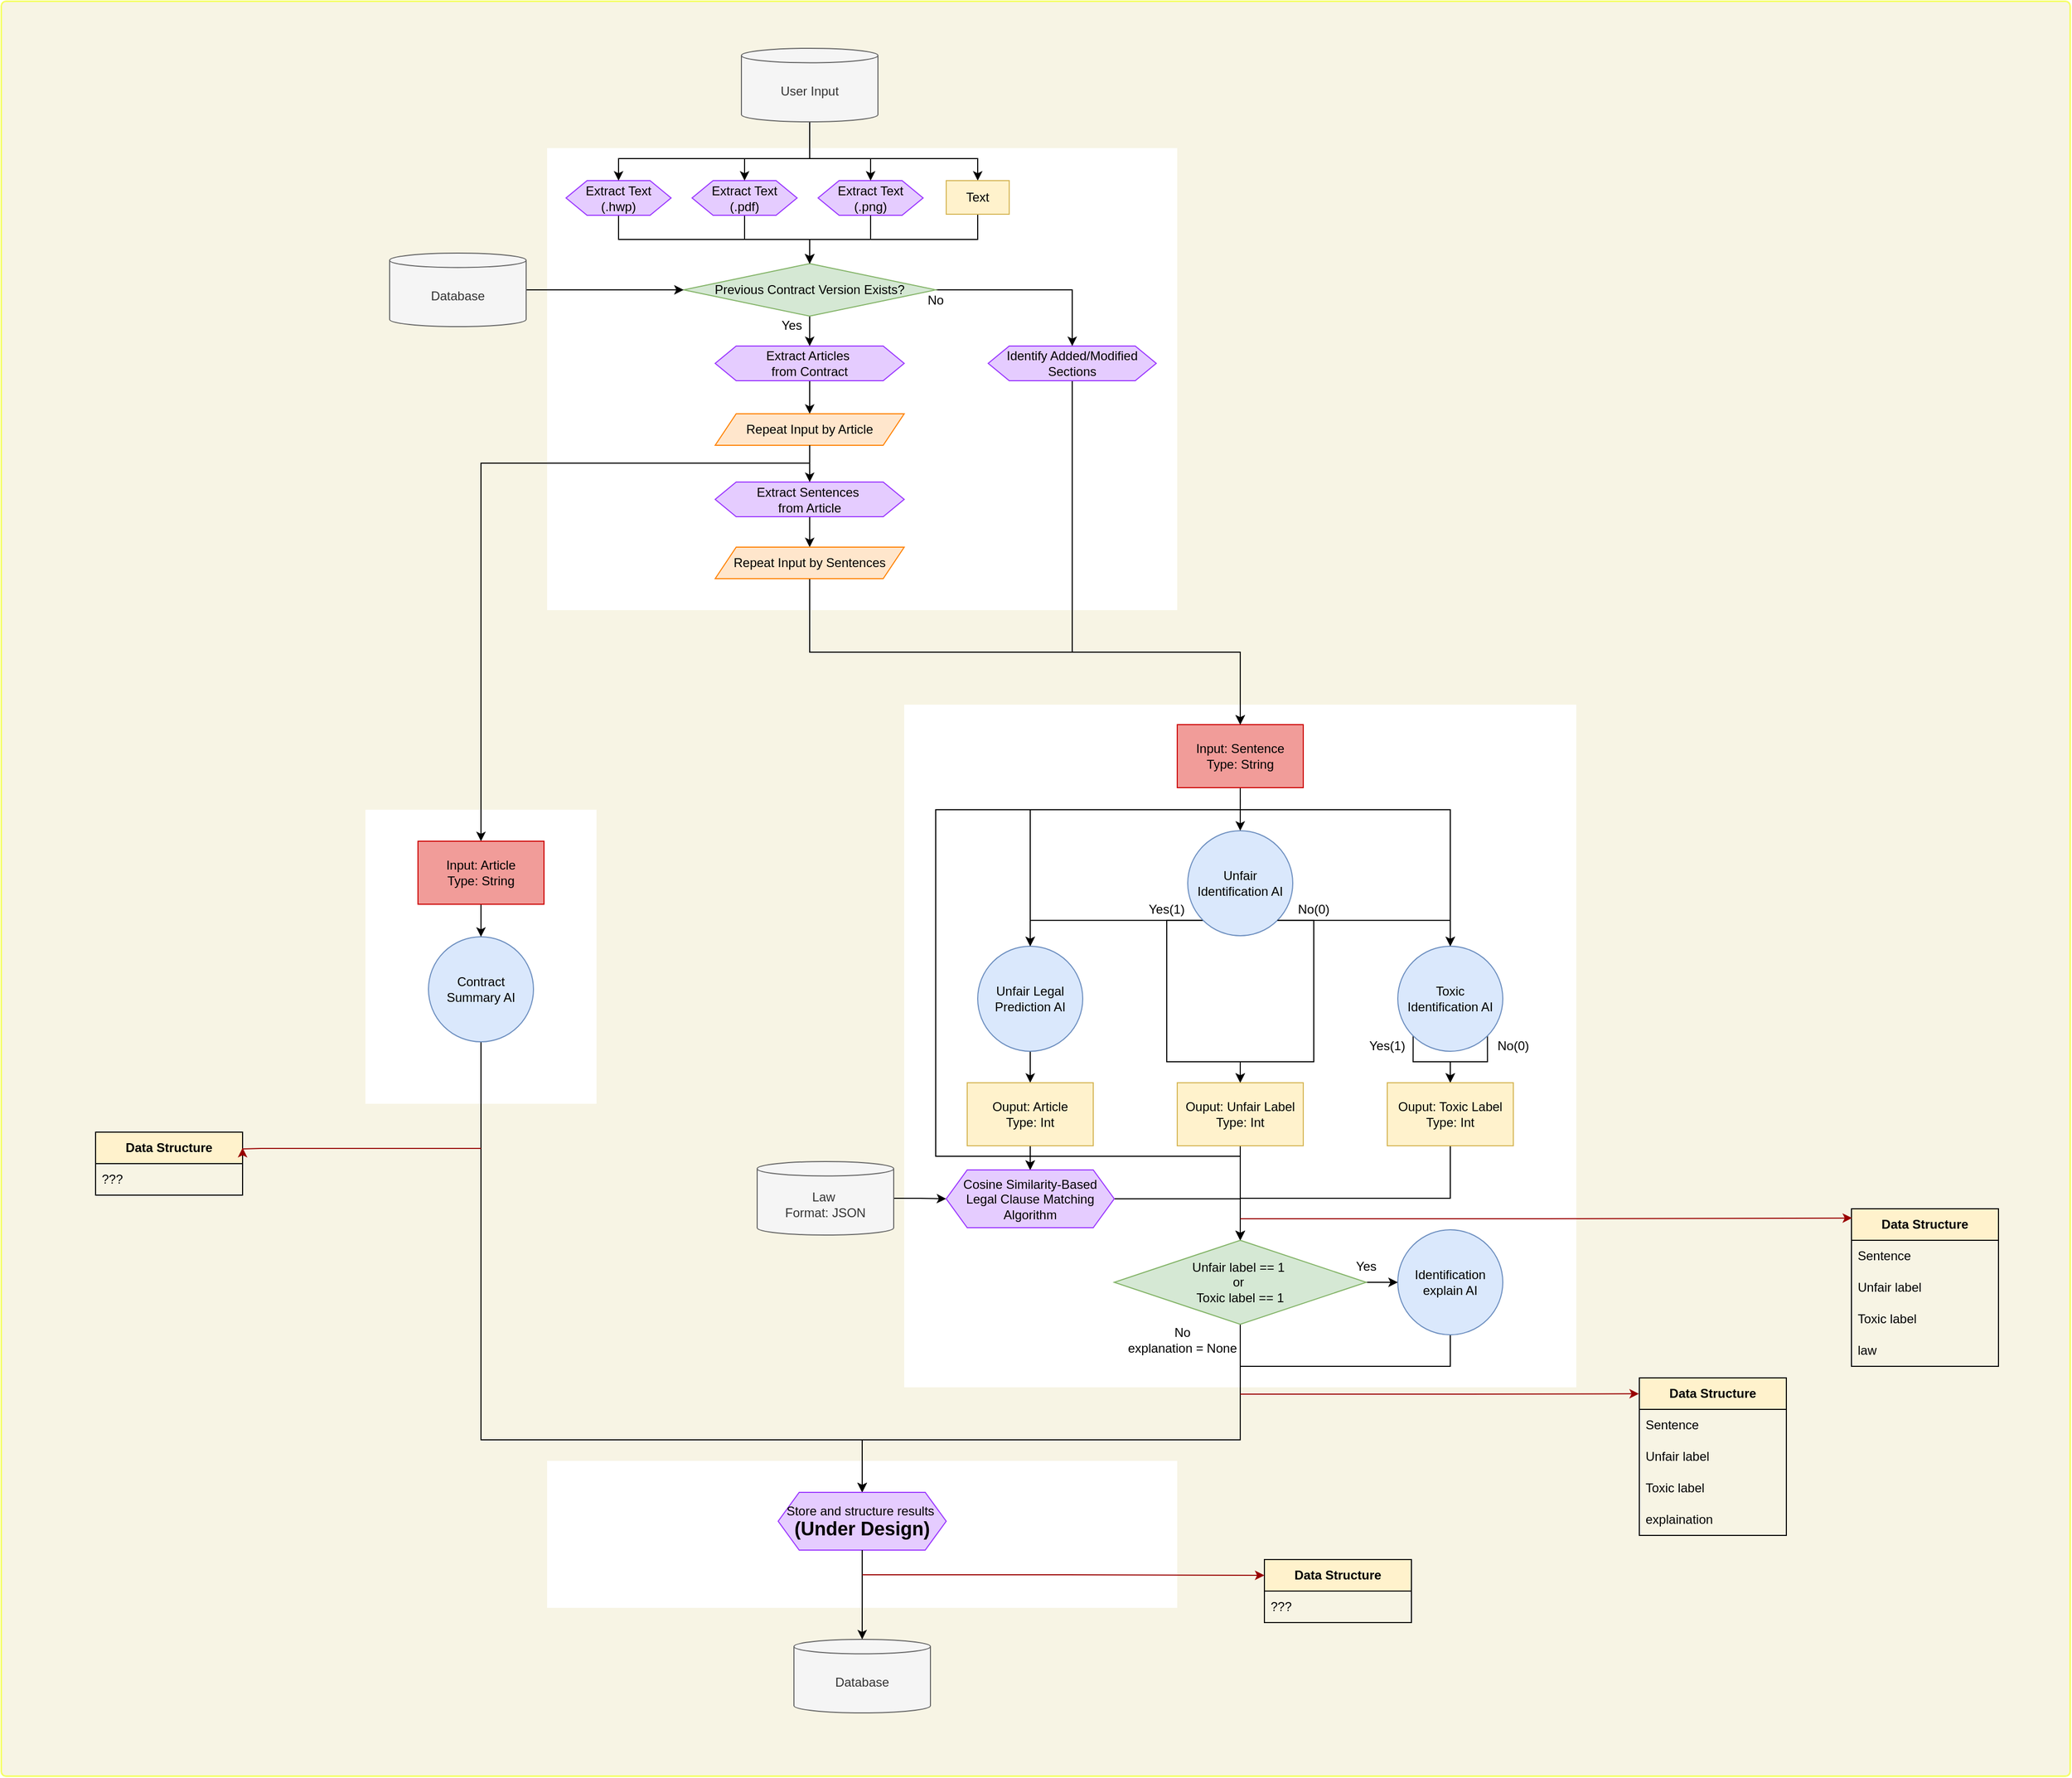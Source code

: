 <mxfile version="26.0.5">
  <diagram name="페이지-1" id="VXEAoYOjQRf6rh3x1svb">
    <mxGraphModel dx="2255" dy="2669" grid="1" gridSize="10" guides="1" tooltips="1" connect="1" arrows="1" fold="1" page="1" pageScale="1" pageWidth="827" pageHeight="1169" math="0" shadow="0">
      <root>
        <mxCell id="0" />
        <mxCell id="1" parent="0" />
        <mxCell id="3XsBuUyz1fBq4fFgZFKG-260" value="" style="ellipse;whiteSpace=wrap;html=1;strokeColor=none;" parent="1" vertex="1">
          <mxGeometry x="-363" y="420" width="5" height="5" as="geometry" />
        </mxCell>
        <mxCell id="3XsBuUyz1fBq4fFgZFKG-258" value="" style="ellipse;whiteSpace=wrap;html=1;strokeColor=none;" parent="1" vertex="1">
          <mxGeometry x="-5" y="826" width="5" height="5" as="geometry" />
        </mxCell>
        <mxCell id="3XsBuUyz1fBq4fFgZFKG-248" value="" style="ellipse;whiteSpace=wrap;html=1;strokeColor=none;" parent="1" vertex="1">
          <mxGeometry x="355" y="654" width="5" height="5" as="geometry" />
        </mxCell>
        <mxCell id="3XsBuUyz1fBq4fFgZFKG-245" value="" style="ellipse;whiteSpace=wrap;html=1;strokeColor=none;" parent="1" vertex="1">
          <mxGeometry x="355" y="486" width="5" height="5" as="geometry" />
        </mxCell>
        <UserObject label="" id="3XsBuUyz1fBq4fFgZFKG-102">
          <mxCell style="html=1;overflow=block;blockSpacing=1;whiteSpace=wrap;fontSize=13;spacing=9;strokeColor=light-dark(#f5ff66, #b1b7be);strokeOpacity=100;fillOpacity=100;rounded=1;absoluteArcSize=1;arcSize=9;fillColor=#f7f4e4;strokeWidth=1.5;lucidId=9~3GJv8OuRuf;" parent="1" vertex="1">
            <mxGeometry x="-820" y="-670" width="1970" height="1690" as="geometry" />
          </mxCell>
        </UserObject>
        <mxCell id="3XsBuUyz1fBq4fFgZFKG-239" value="" style="rounded=0;whiteSpace=wrap;html=1;strokeColor=none;" parent="1" vertex="1">
          <mxGeometry x="-300" y="720" width="600" height="140" as="geometry" />
        </mxCell>
        <mxCell id="3XsBuUyz1fBq4fFgZFKG-235" value="" style="rounded=0;whiteSpace=wrap;html=1;strokeColor=none;" parent="1" vertex="1">
          <mxGeometry x="-473" y="100" width="220" height="280" as="geometry" />
        </mxCell>
        <mxCell id="gbrn2lNVtv7BBhAPLF4O-77" value="" style="rounded=0;whiteSpace=wrap;html=1;strokeColor=none;" parent="1" vertex="1">
          <mxGeometry x="40" width="640" height="650" as="geometry" />
        </mxCell>
        <mxCell id="gbrn2lNVtv7BBhAPLF4O-4" style="edgeStyle=orthogonalEdgeStyle;rounded=0;orthogonalLoop=1;jettySize=auto;html=1;exitX=0;exitY=1;exitDx=0;exitDy=0;entryX=0.5;entryY=0;entryDx=0;entryDy=0;" parent="1" source="gbrn2lNVtv7BBhAPLF4O-1" target="gbrn2lNVtv7BBhAPLF4O-2" edge="1">
          <mxGeometry relative="1" as="geometry" />
        </mxCell>
        <mxCell id="gbrn2lNVtv7BBhAPLF4O-5" style="edgeStyle=orthogonalEdgeStyle;rounded=0;orthogonalLoop=1;jettySize=auto;html=1;exitX=1;exitY=1;exitDx=0;exitDy=0;entryX=0.5;entryY=0;entryDx=0;entryDy=0;" parent="1" source="gbrn2lNVtv7BBhAPLF4O-1" target="gbrn2lNVtv7BBhAPLF4O-3" edge="1">
          <mxGeometry relative="1" as="geometry" />
        </mxCell>
        <mxCell id="gbrn2lNVtv7BBhAPLF4O-18" style="edgeStyle=orthogonalEdgeStyle;rounded=0;orthogonalLoop=1;jettySize=auto;html=1;exitX=0;exitY=1;exitDx=0;exitDy=0;entryX=0.5;entryY=0;entryDx=0;entryDy=0;fillColor=#66B2FF;" parent="1" source="gbrn2lNVtv7BBhAPLF4O-1" target="gbrn2lNVtv7BBhAPLF4O-16" edge="1">
          <mxGeometry relative="1" as="geometry">
            <Array as="points">
              <mxPoint x="290" y="205" />
              <mxPoint x="290" y="340" />
              <mxPoint x="360" y="340" />
            </Array>
          </mxGeometry>
        </mxCell>
        <mxCell id="gbrn2lNVtv7BBhAPLF4O-1" value="Unfair Identification AI" style="ellipse;whiteSpace=wrap;html=1;aspect=fixed;fillColor=#dae8fc;strokeColor=#6c8ebf;" parent="1" vertex="1">
          <mxGeometry x="310" y="120" width="100" height="100" as="geometry" />
        </mxCell>
        <mxCell id="gbrn2lNVtv7BBhAPLF4O-15" style="edgeStyle=orthogonalEdgeStyle;rounded=0;orthogonalLoop=1;jettySize=auto;html=1;" parent="1" source="gbrn2lNVtv7BBhAPLF4O-2" target="gbrn2lNVtv7BBhAPLF4O-14" edge="1">
          <mxGeometry relative="1" as="geometry" />
        </mxCell>
        <mxCell id="gbrn2lNVtv7BBhAPLF4O-2" value="&lt;span style=&quot;background-color: transparent; color: light-dark(rgb(0, 0, 0), rgb(255, 255, 255));&quot;&gt;Unfair Legal Prediction AI&lt;/span&gt;" style="ellipse;whiteSpace=wrap;html=1;aspect=fixed;fillColor=#dae8fc;strokeColor=#6c8ebf;" parent="1" vertex="1">
          <mxGeometry x="110" y="230" width="100" height="100" as="geometry" />
        </mxCell>
        <mxCell id="gbrn2lNVtv7BBhAPLF4O-23" style="edgeStyle=orthogonalEdgeStyle;rounded=0;orthogonalLoop=1;jettySize=auto;html=1;exitX=0;exitY=1;exitDx=0;exitDy=0;entryX=0.5;entryY=0;entryDx=0;entryDy=0;" parent="1" source="gbrn2lNVtv7BBhAPLF4O-3" target="gbrn2lNVtv7BBhAPLF4O-22" edge="1">
          <mxGeometry relative="1" as="geometry">
            <Array as="points">
              <mxPoint x="525" y="340" />
              <mxPoint x="560" y="340" />
            </Array>
          </mxGeometry>
        </mxCell>
        <mxCell id="gbrn2lNVtv7BBhAPLF4O-24" style="edgeStyle=orthogonalEdgeStyle;rounded=0;orthogonalLoop=1;jettySize=auto;html=1;exitX=1;exitY=1;exitDx=0;exitDy=0;entryX=0.5;entryY=0;entryDx=0;entryDy=0;" parent="1" source="gbrn2lNVtv7BBhAPLF4O-3" target="gbrn2lNVtv7BBhAPLF4O-22" edge="1">
          <mxGeometry relative="1" as="geometry">
            <Array as="points">
              <mxPoint x="595" y="340" />
              <mxPoint x="560" y="340" />
            </Array>
          </mxGeometry>
        </mxCell>
        <mxCell id="gbrn2lNVtv7BBhAPLF4O-3" value="Toxic Identification AI" style="ellipse;whiteSpace=wrap;html=1;aspect=fixed;fillColor=#dae8fc;strokeColor=#6c8ebf;" parent="1" vertex="1">
          <mxGeometry x="510" y="230" width="100" height="100" as="geometry" />
        </mxCell>
        <mxCell id="gbrn2lNVtv7BBhAPLF4O-6" value="Yes(1)" style="text;html=1;align=center;verticalAlign=middle;whiteSpace=wrap;rounded=0;" parent="1" vertex="1">
          <mxGeometry x="260" y="180" width="60" height="30" as="geometry" />
        </mxCell>
        <mxCell id="gbrn2lNVtv7BBhAPLF4O-8" value="No(0)" style="text;html=1;align=center;verticalAlign=middle;whiteSpace=wrap;rounded=0;" parent="1" vertex="1">
          <mxGeometry x="400" y="180" width="60" height="30" as="geometry" />
        </mxCell>
        <mxCell id="gbrn2lNVtv7BBhAPLF4O-10" style="edgeStyle=orthogonalEdgeStyle;rounded=0;orthogonalLoop=1;jettySize=auto;html=1;entryX=0.5;entryY=0;entryDx=0;entryDy=0;exitX=0.5;exitY=1;exitDx=0;exitDy=0;fillColor=#f8cecc;strokeColor=#000000;" parent="1" source="3XsBuUyz1fBq4fFgZFKG-170" target="gbrn2lNVtv7BBhAPLF4O-1" edge="1">
          <mxGeometry relative="1" as="geometry">
            <mxPoint x="360" y="90" as="sourcePoint" />
          </mxGeometry>
        </mxCell>
        <mxCell id="gbrn2lNVtv7BBhAPLF4O-11" style="edgeStyle=orthogonalEdgeStyle;rounded=0;orthogonalLoop=1;jettySize=auto;html=1;entryX=0.5;entryY=0;entryDx=0;entryDy=0;exitX=0.5;exitY=1;exitDx=0;exitDy=0;fillColor=#f8cecc;strokeColor=#000000;" parent="1" target="gbrn2lNVtv7BBhAPLF4O-2" edge="1">
          <mxGeometry relative="1" as="geometry">
            <mxPoint x="360" y="90" as="sourcePoint" />
            <Array as="points">
              <mxPoint x="360" y="100" />
              <mxPoint x="160" y="100" />
            </Array>
          </mxGeometry>
        </mxCell>
        <mxCell id="gbrn2lNVtv7BBhAPLF4O-12" style="edgeStyle=orthogonalEdgeStyle;rounded=0;orthogonalLoop=1;jettySize=auto;html=1;entryX=0.5;entryY=0;entryDx=0;entryDy=0;exitX=0.5;exitY=1;exitDx=0;exitDy=0;fillColor=#f8cecc;strokeColor=#000000;" parent="1" source="3XsBuUyz1fBq4fFgZFKG-170" target="gbrn2lNVtv7BBhAPLF4O-3" edge="1">
          <mxGeometry relative="1" as="geometry">
            <mxPoint x="360" y="90" as="sourcePoint" />
            <mxPoint x="630" y="340" as="targetPoint" />
            <Array as="points">
              <mxPoint x="360" y="100" />
              <mxPoint x="560" y="100" />
            </Array>
          </mxGeometry>
        </mxCell>
        <mxCell id="gbrn2lNVtv7BBhAPLF4O-54" style="edgeStyle=orthogonalEdgeStyle;rounded=0;orthogonalLoop=1;jettySize=auto;html=1;entryX=0.5;entryY=0;entryDx=0;entryDy=0;fillColor=#f8cecc;strokeColor=#000000;" parent="1" target="gbrn2lNVtv7BBhAPLF4O-57" edge="1">
          <mxGeometry relative="1" as="geometry">
            <Array as="points">
              <mxPoint x="360" y="100" />
              <mxPoint x="70" y="100" />
              <mxPoint x="70" y="430" />
              <mxPoint x="360" y="430" />
            </Array>
            <mxPoint x="360.04" y="90" as="sourcePoint" />
            <mxPoint x="360" y="660" as="targetPoint" />
          </mxGeometry>
        </mxCell>
        <mxCell id="gbrn2lNVtv7BBhAPLF4O-51" style="edgeStyle=orthogonalEdgeStyle;rounded=0;orthogonalLoop=1;jettySize=auto;html=1;entryX=0.5;entryY=0;entryDx=0;entryDy=0;" parent="1" source="gbrn2lNVtv7BBhAPLF4O-14" target="3XsBuUyz1fBq4fFgZFKG-171" edge="1">
          <mxGeometry relative="1" as="geometry">
            <Array as="points" />
            <mxPoint x="150" y="450" as="targetPoint" />
          </mxGeometry>
        </mxCell>
        <mxCell id="gbrn2lNVtv7BBhAPLF4O-14" value="Ouput: Article&lt;div&gt;Type: Int&lt;/div&gt;" style="rounded=0;whiteSpace=wrap;html=1;fillColor=#fff2cc;strokeColor=#d6b656;" parent="1" vertex="1">
          <mxGeometry x="100" y="360" width="120" height="60" as="geometry" />
        </mxCell>
        <mxCell id="gbrn2lNVtv7BBhAPLF4O-52" style="edgeStyle=orthogonalEdgeStyle;rounded=0;orthogonalLoop=1;jettySize=auto;html=1;entryX=0.5;entryY=0;entryDx=0;entryDy=0;" parent="1" source="gbrn2lNVtv7BBhAPLF4O-16" target="gbrn2lNVtv7BBhAPLF4O-57" edge="1">
          <mxGeometry relative="1" as="geometry">
            <mxPoint x="360" y="640" as="targetPoint" />
          </mxGeometry>
        </mxCell>
        <mxCell id="gbrn2lNVtv7BBhAPLF4O-16" value="Ouput: Unfair Label&lt;div&gt;Type: Int&lt;/div&gt;" style="rounded=0;whiteSpace=wrap;html=1;fillColor=#fff2cc;strokeColor=#d6b656;" parent="1" vertex="1">
          <mxGeometry x="300" y="360" width="120" height="60" as="geometry" />
        </mxCell>
        <mxCell id="gbrn2lNVtv7BBhAPLF4O-21" style="edgeStyle=orthogonalEdgeStyle;rounded=0;orthogonalLoop=1;jettySize=auto;html=1;exitX=1;exitY=1;exitDx=0;exitDy=0;entryX=0.5;entryY=0;entryDx=0;entryDy=0;" parent="1" source="gbrn2lNVtv7BBhAPLF4O-1" target="gbrn2lNVtv7BBhAPLF4O-16" edge="1">
          <mxGeometry relative="1" as="geometry">
            <mxPoint x="465" y="250" as="sourcePoint" />
            <mxPoint x="500" y="435" as="targetPoint" />
            <Array as="points">
              <mxPoint x="430" y="205" />
              <mxPoint x="430" y="340" />
              <mxPoint x="360" y="340" />
            </Array>
          </mxGeometry>
        </mxCell>
        <mxCell id="gbrn2lNVtv7BBhAPLF4O-53" style="edgeStyle=orthogonalEdgeStyle;rounded=0;orthogonalLoop=1;jettySize=auto;html=1;entryX=0.5;entryY=0;entryDx=0;entryDy=0;" parent="1" source="gbrn2lNVtv7BBhAPLF4O-22" target="gbrn2lNVtv7BBhAPLF4O-57" edge="1">
          <mxGeometry relative="1" as="geometry">
            <mxPoint x="360" y="640" as="targetPoint" />
            <Array as="points">
              <mxPoint x="560" y="470" />
              <mxPoint x="360" y="470" />
            </Array>
          </mxGeometry>
        </mxCell>
        <mxCell id="gbrn2lNVtv7BBhAPLF4O-22" value="Ouput: Toxic Label&lt;div&gt;Type: Int&lt;/div&gt;" style="rounded=0;whiteSpace=wrap;html=1;fillColor=#fff2cc;strokeColor=#d6b656;" parent="1" vertex="1">
          <mxGeometry x="500" y="360" width="120" height="60" as="geometry" />
        </mxCell>
        <mxCell id="3XsBuUyz1fBq4fFgZFKG-243" style="edgeStyle=orthogonalEdgeStyle;rounded=0;orthogonalLoop=1;jettySize=auto;html=1;entryX=0.5;entryY=0;entryDx=0;entryDy=0;" parent="1" source="gbrn2lNVtv7BBhAPLF4O-28" target="3XsBuUyz1fBq4fFgZFKG-241" edge="1">
          <mxGeometry relative="1" as="geometry">
            <Array as="points">
              <mxPoint x="560" y="630" />
              <mxPoint x="360" y="630" />
              <mxPoint x="360" y="700" />
              <mxPoint y="700" />
            </Array>
          </mxGeometry>
        </mxCell>
        <mxCell id="gbrn2lNVtv7BBhAPLF4O-28" value="Identification explain AI" style="ellipse;whiteSpace=wrap;html=1;aspect=fixed;fillColor=#dae8fc;strokeColor=#6c8ebf;" parent="1" vertex="1">
          <mxGeometry x="510" y="500" width="100" height="100" as="geometry" />
        </mxCell>
        <mxCell id="gbrn2lNVtv7BBhAPLF4O-55" value="Yes(1)" style="text;html=1;align=center;verticalAlign=middle;whiteSpace=wrap;rounded=0;" parent="1" vertex="1">
          <mxGeometry x="470" y="310" width="60" height="30" as="geometry" />
        </mxCell>
        <mxCell id="gbrn2lNVtv7BBhAPLF4O-56" value="No(0)" style="text;html=1;align=center;verticalAlign=middle;whiteSpace=wrap;rounded=0;" parent="1" vertex="1">
          <mxGeometry x="590" y="310" width="60" height="30" as="geometry" />
        </mxCell>
        <mxCell id="gbrn2lNVtv7BBhAPLF4O-65" style="edgeStyle=orthogonalEdgeStyle;rounded=0;orthogonalLoop=1;jettySize=auto;html=1;" parent="1" source="gbrn2lNVtv7BBhAPLF4O-57" target="gbrn2lNVtv7BBhAPLF4O-28" edge="1">
          <mxGeometry relative="1" as="geometry" />
        </mxCell>
        <mxCell id="3XsBuUyz1fBq4fFgZFKG-242" style="edgeStyle=orthogonalEdgeStyle;rounded=0;orthogonalLoop=1;jettySize=auto;html=1;exitX=0.5;exitY=1;exitDx=0;exitDy=0;entryX=0.5;entryY=0;entryDx=0;entryDy=0;" parent="1" source="gbrn2lNVtv7BBhAPLF4O-57" target="3XsBuUyz1fBq4fFgZFKG-241" edge="1">
          <mxGeometry relative="1" as="geometry">
            <Array as="points">
              <mxPoint x="360" y="700" />
              <mxPoint y="700" />
            </Array>
          </mxGeometry>
        </mxCell>
        <mxCell id="gbrn2lNVtv7BBhAPLF4O-57" value="&lt;span style=&quot;text-align: left;&quot;&gt;Unfair label == 1&amp;nbsp;&lt;/span&gt;&lt;div&gt;&lt;span style=&quot;text-align: left;&quot;&gt;or&amp;nbsp;&lt;/span&gt;&lt;div&gt;&lt;span style=&quot;text-align: left;&quot;&gt;Toxic label == 1&lt;/span&gt;&lt;/div&gt;&lt;/div&gt;" style="rhombus;whiteSpace=wrap;html=1;fillColor=#d5e8d4;strokeColor=#82b366;" parent="1" vertex="1">
          <mxGeometry x="240" y="510" width="240" height="80" as="geometry" />
        </mxCell>
        <mxCell id="gbrn2lNVtv7BBhAPLF4O-68" value="Yes" style="text;html=1;align=center;verticalAlign=middle;whiteSpace=wrap;rounded=0;" parent="1" vertex="1">
          <mxGeometry x="450" y="520" width="60" height="30" as="geometry" />
        </mxCell>
        <mxCell id="gbrn2lNVtv7BBhAPLF4O-69" value="No&lt;div&gt;&lt;span style=&quot;text-align: left;&quot;&gt;explanation = None&lt;/span&gt;&lt;/div&gt;" style="text;html=1;align=center;verticalAlign=middle;whiteSpace=wrap;rounded=0;" parent="1" vertex="1">
          <mxGeometry x="250" y="590" width="110" height="30" as="geometry" />
        </mxCell>
        <mxCell id="gbrn2lNVtv7BBhAPLF4O-74" style="edgeStyle=orthogonalEdgeStyle;rounded=0;orthogonalLoop=1;jettySize=auto;html=1;entryX=0;entryY=0.5;entryDx=0;entryDy=0;" parent="1" source="gbrn2lNVtv7BBhAPLF4O-70" target="3XsBuUyz1fBq4fFgZFKG-171" edge="1">
          <mxGeometry relative="1" as="geometry">
            <mxPoint x="100" y="500" as="targetPoint" />
          </mxGeometry>
        </mxCell>
        <mxCell id="gbrn2lNVtv7BBhAPLF4O-70" value="Law&amp;nbsp;&lt;div&gt;Format: JSON&lt;/div&gt;" style="shape=cylinder3;whiteSpace=wrap;html=1;boundedLbl=1;backgroundOutline=1;size=6.862;fillColor=#f5f5f5;fontColor=#333333;strokeColor=#666666;" parent="1" vertex="1">
          <mxGeometry x="-100" y="435" width="130" height="70" as="geometry" />
        </mxCell>
        <mxCell id="gbrn2lNVtv7BBhAPLF4O-75" style="edgeStyle=orthogonalEdgeStyle;rounded=0;orthogonalLoop=1;jettySize=auto;html=1;entryX=0.5;entryY=0;entryDx=0;entryDy=0;exitX=1;exitY=0.5;exitDx=0;exitDy=0;" parent="1" source="3XsBuUyz1fBq4fFgZFKG-171" target="gbrn2lNVtv7BBhAPLF4O-57" edge="1">
          <mxGeometry relative="1" as="geometry">
            <mxPoint x="190" y="470" as="sourcePoint" />
            <mxPoint x="360" y="600" as="targetPoint" />
            <Array as="points">
              <mxPoint x="240" y="470" />
              <mxPoint x="360" y="470" />
            </Array>
          </mxGeometry>
        </mxCell>
        <mxCell id="gbrn2lNVtv7BBhAPLF4O-73" style="edgeStyle=orthogonalEdgeStyle;rounded=0;orthogonalLoop=1;jettySize=auto;html=1;entryX=0.5;entryY=0;entryDx=0;entryDy=0;exitX=0.5;exitY=1;exitDx=0;exitDy=0;fillColor=#f8cecc;strokeColor=#000000;" parent="1" source="3XsBuUyz1fBq4fFgZFKG-170" target="3XsBuUyz1fBq4fFgZFKG-171" edge="1">
          <mxGeometry relative="1" as="geometry">
            <mxPoint x="360" y="90" as="sourcePoint" />
            <mxPoint x="150" y="470" as="targetPoint" />
            <Array as="points">
              <mxPoint x="360" y="100" />
              <mxPoint x="70" y="100" />
              <mxPoint x="70" y="430" />
              <mxPoint x="160" y="430" />
            </Array>
          </mxGeometry>
        </mxCell>
        <mxCell id="3XsBuUyz1fBq4fFgZFKG-140" value="&lt;b&gt;Data Structure&lt;/b&gt;" style="swimlane;fontStyle=0;childLayout=stackLayout;horizontal=1;startSize=30;horizontalStack=0;resizeParent=1;resizeParentMax=0;resizeLast=0;collapsible=1;marginBottom=0;whiteSpace=wrap;html=1;fillColor=#FFF2CC;" parent="1" vertex="1">
          <mxGeometry x="942" y="480" width="140" height="150" as="geometry" />
        </mxCell>
        <mxCell id="3XsBuUyz1fBq4fFgZFKG-141" value="Sentence" style="text;strokeColor=none;fillColor=none;align=left;verticalAlign=middle;spacingLeft=4;spacingRight=4;overflow=hidden;points=[[0,0.5],[1,0.5]];portConstraint=eastwest;rotatable=0;whiteSpace=wrap;html=1;" parent="3XsBuUyz1fBq4fFgZFKG-140" vertex="1">
          <mxGeometry y="30" width="140" height="30" as="geometry" />
        </mxCell>
        <mxCell id="3XsBuUyz1fBq4fFgZFKG-142" value="Unfair label" style="text;strokeColor=none;fillColor=none;align=left;verticalAlign=middle;spacingLeft=4;spacingRight=4;overflow=hidden;points=[[0,0.5],[1,0.5]];portConstraint=eastwest;rotatable=0;whiteSpace=wrap;html=1;" parent="3XsBuUyz1fBq4fFgZFKG-140" vertex="1">
          <mxGeometry y="60" width="140" height="30" as="geometry" />
        </mxCell>
        <mxCell id="3XsBuUyz1fBq4fFgZFKG-143" value="Toxic label" style="text;strokeColor=none;fillColor=none;align=left;verticalAlign=middle;spacingLeft=4;spacingRight=4;overflow=hidden;points=[[0,0.5],[1,0.5]];portConstraint=eastwest;rotatable=0;whiteSpace=wrap;html=1;" parent="3XsBuUyz1fBq4fFgZFKG-140" vertex="1">
          <mxGeometry y="90" width="140" height="30" as="geometry" />
        </mxCell>
        <mxCell id="3XsBuUyz1fBq4fFgZFKG-156" value="law" style="text;strokeColor=none;fillColor=none;align=left;verticalAlign=middle;spacingLeft=4;spacingRight=4;overflow=hidden;points=[[0,0.5],[1,0.5]];portConstraint=eastwest;rotatable=0;whiteSpace=wrap;html=1;" parent="3XsBuUyz1fBq4fFgZFKG-140" vertex="1">
          <mxGeometry y="120" width="140" height="30" as="geometry" />
        </mxCell>
        <mxCell id="3XsBuUyz1fBq4fFgZFKG-158" value="&lt;b&gt;Data Structure&lt;/b&gt;" style="swimlane;fontStyle=0;childLayout=stackLayout;horizontal=1;startSize=30;horizontalStack=0;resizeParent=1;resizeParentMax=0;resizeLast=0;collapsible=1;marginBottom=0;whiteSpace=wrap;html=1;fillColor=#FFF2CC;" parent="1" vertex="1">
          <mxGeometry x="740" y="641" width="140" height="150" as="geometry" />
        </mxCell>
        <mxCell id="3XsBuUyz1fBq4fFgZFKG-159" value="Sentence" style="text;strokeColor=none;fillColor=none;align=left;verticalAlign=middle;spacingLeft=4;spacingRight=4;overflow=hidden;points=[[0,0.5],[1,0.5]];portConstraint=eastwest;rotatable=0;whiteSpace=wrap;html=1;" parent="3XsBuUyz1fBq4fFgZFKG-158" vertex="1">
          <mxGeometry y="30" width="140" height="30" as="geometry" />
        </mxCell>
        <mxCell id="3XsBuUyz1fBq4fFgZFKG-160" value="Unfair label" style="text;strokeColor=none;fillColor=none;align=left;verticalAlign=middle;spacingLeft=4;spacingRight=4;overflow=hidden;points=[[0,0.5],[1,0.5]];portConstraint=eastwest;rotatable=0;whiteSpace=wrap;html=1;" parent="3XsBuUyz1fBq4fFgZFKG-158" vertex="1">
          <mxGeometry y="60" width="140" height="30" as="geometry" />
        </mxCell>
        <mxCell id="3XsBuUyz1fBq4fFgZFKG-161" value="Toxic label" style="text;strokeColor=none;fillColor=none;align=left;verticalAlign=middle;spacingLeft=4;spacingRight=4;overflow=hidden;points=[[0,0.5],[1,0.5]];portConstraint=eastwest;rotatable=0;whiteSpace=wrap;html=1;" parent="3XsBuUyz1fBq4fFgZFKG-158" vertex="1">
          <mxGeometry y="90" width="140" height="30" as="geometry" />
        </mxCell>
        <mxCell id="3XsBuUyz1fBq4fFgZFKG-162" value="explaination" style="text;strokeColor=none;fillColor=none;align=left;verticalAlign=middle;spacingLeft=4;spacingRight=4;overflow=hidden;points=[[0,0.5],[1,0.5]];portConstraint=eastwest;rotatable=0;whiteSpace=wrap;html=1;" parent="3XsBuUyz1fBq4fFgZFKG-158" vertex="1">
          <mxGeometry y="120" width="140" height="30" as="geometry" />
        </mxCell>
        <mxCell id="3XsBuUyz1fBq4fFgZFKG-169" value="" style="rounded=0;whiteSpace=wrap;html=1;strokeColor=none;" parent="1" vertex="1">
          <mxGeometry x="-300" y="-530" width="600" height="440" as="geometry" />
        </mxCell>
        <mxCell id="3XsBuUyz1fBq4fFgZFKG-170" value="Input: Sentence&lt;div&gt;Type: String&lt;/div&gt;" style="rounded=0;whiteSpace=wrap;html=1;fillColor=#F19C99;strokeColor=#CC0000;" parent="1" vertex="1">
          <mxGeometry x="300" y="19" width="120" height="60" as="geometry" />
        </mxCell>
        <mxCell id="3XsBuUyz1fBq4fFgZFKG-171" value="Cosine Similarity-Based Legal Clause Matching Algorithm" style="shape=hexagon;perimeter=hexagonPerimeter2;whiteSpace=wrap;html=1;fixedSize=1;fillColor=#E5CCFF;strokeColor=#9933FF;" parent="1" vertex="1">
          <mxGeometry x="80" y="443" width="160" height="55" as="geometry" />
        </mxCell>
        <mxCell id="3XsBuUyz1fBq4fFgZFKG-214" style="edgeStyle=orthogonalEdgeStyle;rounded=0;orthogonalLoop=1;jettySize=auto;html=1;entryX=0.5;entryY=0;entryDx=0;entryDy=0;exitX=0.469;exitY=0.983;exitDx=0;exitDy=0;exitPerimeter=0;" parent="1" source="3XsBuUyz1fBq4fFgZFKG-215" target="3XsBuUyz1fBq4fFgZFKG-170" edge="1">
          <mxGeometry relative="1" as="geometry">
            <Array as="points">
              <mxPoint x="-50" y="-120" />
              <mxPoint x="-50" y="-50" />
              <mxPoint x="360" y="-50" />
            </Array>
          </mxGeometry>
        </mxCell>
        <mxCell id="3XsBuUyz1fBq4fFgZFKG-216" style="edgeStyle=orthogonalEdgeStyle;rounded=0;orthogonalLoop=1;jettySize=auto;html=1;entryX=0.5;entryY=0;entryDx=0;entryDy=0;" parent="1" source="3XsBuUyz1fBq4fFgZFKG-203" target="3XsBuUyz1fBq4fFgZFKG-215" edge="1">
          <mxGeometry relative="1" as="geometry" />
        </mxCell>
        <mxCell id="3XsBuUyz1fBq4fFgZFKG-203" value="Extract Sentences&amp;nbsp;&lt;div&gt;from Article&lt;/div&gt;" style="shape=hexagon;perimeter=hexagonPerimeter2;whiteSpace=wrap;html=1;fixedSize=1;fillColor=#E5CCFF;strokeColor=#9933FF;" parent="1" vertex="1">
          <mxGeometry x="-140" y="-212" width="180" height="33" as="geometry" />
        </mxCell>
        <mxCell id="3XsBuUyz1fBq4fFgZFKG-207" style="edgeStyle=orthogonalEdgeStyle;rounded=0;orthogonalLoop=1;jettySize=auto;html=1;entryX=0.5;entryY=0;entryDx=0;entryDy=0;" parent="1" source="3XsBuUyz1fBq4fFgZFKG-204" target="3XsBuUyz1fBq4fFgZFKG-206" edge="1">
          <mxGeometry relative="1" as="geometry" />
        </mxCell>
        <mxCell id="3XsBuUyz1fBq4fFgZFKG-204" value="Extract Articles&amp;nbsp;&lt;div&gt;from Contract&lt;/div&gt;" style="shape=hexagon;perimeter=hexagonPerimeter2;whiteSpace=wrap;html=1;fixedSize=1;fillColor=#E5CCFF;strokeColor=#9933FF;" parent="1" vertex="1">
          <mxGeometry x="-140" y="-341.5" width="180" height="33" as="geometry" />
        </mxCell>
        <mxCell id="3XsBuUyz1fBq4fFgZFKG-224" style="edgeStyle=orthogonalEdgeStyle;rounded=0;orthogonalLoop=1;jettySize=auto;html=1;entryX=0.5;entryY=0;entryDx=0;entryDy=0;exitX=0.5;exitY=1;exitDx=0;exitDy=0;" parent="1" source="3XsBuUyz1fBq4fFgZFKG-205" target="3XsBuUyz1fBq4fFgZFKG-170" edge="1">
          <mxGeometry relative="1" as="geometry">
            <Array as="points">
              <mxPoint x="200" y="-50" />
              <mxPoint x="360" y="-50" />
            </Array>
          </mxGeometry>
        </mxCell>
        <mxCell id="3XsBuUyz1fBq4fFgZFKG-205" value="Identify Added/Modified Sections" style="shape=hexagon;perimeter=hexagonPerimeter2;whiteSpace=wrap;html=1;fixedSize=1;fillColor=#E5CCFF;strokeColor=#9933FF;" parent="1" vertex="1">
          <mxGeometry x="120" y="-341.5" width="160" height="33" as="geometry" />
        </mxCell>
        <mxCell id="3XsBuUyz1fBq4fFgZFKG-208" style="edgeStyle=orthogonalEdgeStyle;rounded=0;orthogonalLoop=1;jettySize=auto;html=1;entryX=0.5;entryY=0;entryDx=0;entryDy=0;" parent="1" source="3XsBuUyz1fBq4fFgZFKG-206" target="3XsBuUyz1fBq4fFgZFKG-203" edge="1">
          <mxGeometry relative="1" as="geometry" />
        </mxCell>
        <mxCell id="3XsBuUyz1fBq4fFgZFKG-206" value="Repeat Input by Article" style="shape=parallelogram;perimeter=parallelogramPerimeter;whiteSpace=wrap;html=1;fixedSize=1;fillColor=#FFE6CC;strokeColor=#FF8000;" parent="1" vertex="1">
          <mxGeometry x="-140" y="-277" width="180" height="30" as="geometry" />
        </mxCell>
        <mxCell id="3XsBuUyz1fBq4fFgZFKG-210" style="edgeStyle=orthogonalEdgeStyle;rounded=0;orthogonalLoop=1;jettySize=auto;html=1;" parent="1" source="3XsBuUyz1fBq4fFgZFKG-209" target="3XsBuUyz1fBq4fFgZFKG-204" edge="1">
          <mxGeometry relative="1" as="geometry" />
        </mxCell>
        <mxCell id="3XsBuUyz1fBq4fFgZFKG-211" style="edgeStyle=orthogonalEdgeStyle;rounded=0;orthogonalLoop=1;jettySize=auto;html=1;" parent="1" source="3XsBuUyz1fBq4fFgZFKG-209" target="3XsBuUyz1fBq4fFgZFKG-205" edge="1">
          <mxGeometry relative="1" as="geometry" />
        </mxCell>
        <mxCell id="3XsBuUyz1fBq4fFgZFKG-209" value="&lt;div style=&quot;text-align: left;&quot;&gt;Previous Contract Version Exists?&lt;/div&gt;" style="rhombus;whiteSpace=wrap;html=1;fillColor=#d5e8d4;strokeColor=#82b366;" parent="1" vertex="1">
          <mxGeometry x="-170" y="-420" width="240" height="50" as="geometry" />
        </mxCell>
        <mxCell id="3XsBuUyz1fBq4fFgZFKG-212" value="Yes" style="text;html=1;align=center;verticalAlign=middle;whiteSpace=wrap;rounded=0;" parent="1" vertex="1">
          <mxGeometry x="-97" y="-376" width="60" height="30" as="geometry" />
        </mxCell>
        <mxCell id="3XsBuUyz1fBq4fFgZFKG-213" value="No" style="text;html=1;align=center;verticalAlign=middle;whiteSpace=wrap;rounded=0;" parent="1" vertex="1">
          <mxGeometry x="40" y="-400" width="60" height="30" as="geometry" />
        </mxCell>
        <mxCell id="3XsBuUyz1fBq4fFgZFKG-237" style="edgeStyle=orthogonalEdgeStyle;rounded=0;orthogonalLoop=1;jettySize=auto;html=1;entryX=0.5;entryY=0;entryDx=0;entryDy=0;exitX=0.5;exitY=1;exitDx=0;exitDy=0;" parent="1" source="3XsBuUyz1fBq4fFgZFKG-206" target="3XsBuUyz1fBq4fFgZFKG-264" edge="1">
          <mxGeometry relative="1" as="geometry">
            <Array as="points">
              <mxPoint x="-50" y="-230" />
              <mxPoint x="-363" y="-230" />
            </Array>
          </mxGeometry>
        </mxCell>
        <mxCell id="3XsBuUyz1fBq4fFgZFKG-215" value="Repeat Input by Sentences" style="shape=parallelogram;perimeter=parallelogramPerimeter;whiteSpace=wrap;html=1;fixedSize=1;fillColor=#FFE6CC;strokeColor=#FF8000;" parent="1" vertex="1">
          <mxGeometry x="-140" y="-150" width="180" height="30" as="geometry" />
        </mxCell>
        <mxCell id="3XsBuUyz1fBq4fFgZFKG-221" style="edgeStyle=orthogonalEdgeStyle;rounded=0;orthogonalLoop=1;jettySize=auto;html=1;entryX=0.5;entryY=0;entryDx=0;entryDy=0;" parent="1" source="3XsBuUyz1fBq4fFgZFKG-217" target="3XsBuUyz1fBq4fFgZFKG-209" edge="1">
          <mxGeometry relative="1" as="geometry">
            <Array as="points">
              <mxPoint x="-232" y="-443" />
              <mxPoint x="-50" y="-443" />
            </Array>
          </mxGeometry>
        </mxCell>
        <mxCell id="3XsBuUyz1fBq4fFgZFKG-217" value="Extract Text&lt;div&gt;(.hwp)&lt;/div&gt;" style="shape=hexagon;perimeter=hexagonPerimeter2;whiteSpace=wrap;html=1;fixedSize=1;fillColor=#E5CCFF;strokeColor=#9933FF;" parent="1" vertex="1">
          <mxGeometry x="-282" y="-499" width="100" height="33" as="geometry" />
        </mxCell>
        <mxCell id="3XsBuUyz1fBq4fFgZFKG-222" style="edgeStyle=orthogonalEdgeStyle;rounded=0;orthogonalLoop=1;jettySize=auto;html=1;entryX=0.5;entryY=0;entryDx=0;entryDy=0;" parent="1" source="3XsBuUyz1fBq4fFgZFKG-219" target="3XsBuUyz1fBq4fFgZFKG-209" edge="1">
          <mxGeometry relative="1" as="geometry" />
        </mxCell>
        <mxCell id="3XsBuUyz1fBq4fFgZFKG-219" value="Extract Text&lt;div&gt;(.pdf)&lt;/div&gt;" style="shape=hexagon;perimeter=hexagonPerimeter2;whiteSpace=wrap;html=1;fixedSize=1;fillColor=#E5CCFF;strokeColor=#9933FF;" parent="1" vertex="1">
          <mxGeometry x="-162" y="-499" width="100" height="33" as="geometry" />
        </mxCell>
        <mxCell id="3XsBuUyz1fBq4fFgZFKG-220" value="Extract Text&lt;div&gt;(.png)&lt;/div&gt;" style="shape=hexagon;perimeter=hexagonPerimeter2;whiteSpace=wrap;html=1;fixedSize=1;fillColor=#E5CCFF;strokeColor=#9933FF;" parent="1" vertex="1">
          <mxGeometry x="-42" y="-499" width="100" height="33" as="geometry" />
        </mxCell>
        <mxCell id="3XsBuUyz1fBq4fFgZFKG-223" style="edgeStyle=orthogonalEdgeStyle;rounded=0;orthogonalLoop=1;jettySize=auto;html=1;entryX=0.5;entryY=0;entryDx=0;entryDy=0;" parent="1" source="3XsBuUyz1fBq4fFgZFKG-220" target="3XsBuUyz1fBq4fFgZFKG-209" edge="1">
          <mxGeometry relative="1" as="geometry" />
        </mxCell>
        <mxCell id="3XsBuUyz1fBq4fFgZFKG-226" style="edgeStyle=orthogonalEdgeStyle;rounded=0;orthogonalLoop=1;jettySize=auto;html=1;" parent="1" source="3XsBuUyz1fBq4fFgZFKG-225" target="3XsBuUyz1fBq4fFgZFKG-217" edge="1">
          <mxGeometry relative="1" as="geometry">
            <Array as="points">
              <mxPoint x="-50" y="-520" />
              <mxPoint x="-232" y="-520" />
            </Array>
          </mxGeometry>
        </mxCell>
        <mxCell id="3XsBuUyz1fBq4fFgZFKG-227" style="edgeStyle=orthogonalEdgeStyle;rounded=0;orthogonalLoop=1;jettySize=auto;html=1;" parent="1" source="3XsBuUyz1fBq4fFgZFKG-225" target="3XsBuUyz1fBq4fFgZFKG-219" edge="1">
          <mxGeometry relative="1" as="geometry">
            <Array as="points">
              <mxPoint x="-50" y="-520" />
              <mxPoint x="-112" y="-520" />
            </Array>
          </mxGeometry>
        </mxCell>
        <mxCell id="3XsBuUyz1fBq4fFgZFKG-228" style="edgeStyle=orthogonalEdgeStyle;rounded=0;orthogonalLoop=1;jettySize=auto;html=1;entryX=0.5;entryY=0;entryDx=0;entryDy=0;" parent="1" source="3XsBuUyz1fBq4fFgZFKG-225" target="3XsBuUyz1fBq4fFgZFKG-220" edge="1">
          <mxGeometry relative="1" as="geometry">
            <Array as="points">
              <mxPoint x="-50" y="-520" />
              <mxPoint x="8" y="-520" />
            </Array>
          </mxGeometry>
        </mxCell>
        <mxCell id="3XsBuUyz1fBq4fFgZFKG-229" style="edgeStyle=orthogonalEdgeStyle;rounded=0;orthogonalLoop=1;jettySize=auto;html=1;entryX=0.5;entryY=0;entryDx=0;entryDy=0;" parent="1" source="3XsBuUyz1fBq4fFgZFKG-225" target="3XsBuUyz1fBq4fFgZFKG-231" edge="1">
          <mxGeometry relative="1" as="geometry">
            <Array as="points">
              <mxPoint x="-50" y="-520" />
              <mxPoint x="110" y="-520" />
            </Array>
          </mxGeometry>
        </mxCell>
        <mxCell id="3XsBuUyz1fBq4fFgZFKG-225" value="User Input" style="shape=cylinder3;whiteSpace=wrap;html=1;boundedLbl=1;backgroundOutline=1;size=6.862;fillColor=#f5f5f5;fontColor=#333333;strokeColor=#666666;" parent="1" vertex="1">
          <mxGeometry x="-115" y="-625" width="130" height="70" as="geometry" />
        </mxCell>
        <mxCell id="3XsBuUyz1fBq4fFgZFKG-232" style="edgeStyle=orthogonalEdgeStyle;rounded=0;orthogonalLoop=1;jettySize=auto;html=1;entryX=0.5;entryY=0;entryDx=0;entryDy=0;" parent="1" source="3XsBuUyz1fBq4fFgZFKG-231" target="3XsBuUyz1fBq4fFgZFKG-209" edge="1">
          <mxGeometry relative="1" as="geometry">
            <Array as="points">
              <mxPoint x="110" y="-443" />
              <mxPoint x="-50" y="-443" />
            </Array>
          </mxGeometry>
        </mxCell>
        <mxCell id="3XsBuUyz1fBq4fFgZFKG-231" value="Text" style="rounded=0;whiteSpace=wrap;html=1;fillColor=#fff2cc;strokeColor=#d6b656;" parent="1" vertex="1">
          <mxGeometry x="80" y="-499" width="60" height="32" as="geometry" />
        </mxCell>
        <mxCell id="3XsBuUyz1fBq4fFgZFKG-234" style="edgeStyle=orthogonalEdgeStyle;rounded=0;orthogonalLoop=1;jettySize=auto;html=1;entryX=0;entryY=0.5;entryDx=0;entryDy=0;" parent="1" source="3XsBuUyz1fBq4fFgZFKG-233" target="3XsBuUyz1fBq4fFgZFKG-209" edge="1">
          <mxGeometry relative="1" as="geometry" />
        </mxCell>
        <mxCell id="3XsBuUyz1fBq4fFgZFKG-233" value="Database" style="shape=cylinder3;whiteSpace=wrap;html=1;boundedLbl=1;backgroundOutline=1;size=6.862;fillColor=#f5f5f5;fontColor=#333333;strokeColor=#666666;" parent="1" vertex="1">
          <mxGeometry x="-450" y="-430" width="130" height="70" as="geometry" />
        </mxCell>
        <mxCell id="3XsBuUyz1fBq4fFgZFKG-240" style="edgeStyle=orthogonalEdgeStyle;rounded=0;orthogonalLoop=1;jettySize=auto;html=1;exitX=0.5;exitY=1;exitDx=0;exitDy=0;entryX=0.5;entryY=0;entryDx=0;entryDy=0;" parent="1" source="3XsBuUyz1fBq4fFgZFKG-236" target="3XsBuUyz1fBq4fFgZFKG-241" edge="1">
          <mxGeometry relative="1" as="geometry">
            <Array as="points">
              <mxPoint x="-363" y="700" />
              <mxPoint y="700" />
            </Array>
          </mxGeometry>
        </mxCell>
        <mxCell id="3XsBuUyz1fBq4fFgZFKG-236" value="Contract Summary AI" style="ellipse;whiteSpace=wrap;html=1;aspect=fixed;fillColor=#dae8fc;strokeColor=#6c8ebf;" parent="1" vertex="1">
          <mxGeometry x="-413" y="221" width="100" height="100" as="geometry" />
        </mxCell>
        <mxCell id="3XsBuUyz1fBq4fFgZFKG-241" value="Store and structure results&amp;nbsp;&lt;div&gt;&lt;b&gt;&lt;font style=&quot;font-size: 18px;&quot;&gt;(Under Design)&lt;/font&gt;&lt;/b&gt;&lt;/div&gt;" style="shape=hexagon;perimeter=hexagonPerimeter2;whiteSpace=wrap;html=1;fixedSize=1;fillColor=#E5CCFF;strokeColor=#9933FF;" parent="1" vertex="1">
          <mxGeometry x="-80" y="750" width="160" height="55" as="geometry" />
        </mxCell>
        <mxCell id="3XsBuUyz1fBq4fFgZFKG-247" style="edgeStyle=orthogonalEdgeStyle;rounded=0;orthogonalLoop=1;jettySize=auto;html=1;entryX=0.004;entryY=0.052;entryDx=0;entryDy=0;entryPerimeter=0;strokeColor=#990000;" parent="1" edge="1">
          <mxGeometry relative="1" as="geometry">
            <mxPoint x="360.0" y="489.514" as="sourcePoint" />
            <mxPoint x="942.56" y="488.8" as="targetPoint" />
            <Array as="points">
              <mxPoint x="650" y="490" />
              <mxPoint x="943" y="489" />
            </Array>
          </mxGeometry>
        </mxCell>
        <mxCell id="3XsBuUyz1fBq4fFgZFKG-249" style="edgeStyle=orthogonalEdgeStyle;rounded=0;orthogonalLoop=1;jettySize=auto;html=1;entryX=-0.003;entryY=0.101;entryDx=0;entryDy=0;entryPerimeter=0;strokeColor=#990000;" parent="1" source="3XsBuUyz1fBq4fFgZFKG-248" target="3XsBuUyz1fBq4fFgZFKG-158" edge="1">
          <mxGeometry relative="1" as="geometry" />
        </mxCell>
        <mxCell id="3XsBuUyz1fBq4fFgZFKG-250" value="&lt;b&gt;Data Structure&lt;/b&gt;" style="swimlane;fontStyle=0;childLayout=stackLayout;horizontal=1;startSize=30;horizontalStack=0;resizeParent=1;resizeParentMax=0;resizeLast=0;collapsible=1;marginBottom=0;whiteSpace=wrap;html=1;fillColor=#FFF2CC;" parent="1" vertex="1">
          <mxGeometry x="383" y="814" width="140" height="60" as="geometry" />
        </mxCell>
        <mxCell id="3XsBuUyz1fBq4fFgZFKG-251" value="???" style="text;strokeColor=none;fillColor=none;align=left;verticalAlign=middle;spacingLeft=4;spacingRight=4;overflow=hidden;points=[[0,0.5],[1,0.5]];portConstraint=eastwest;rotatable=0;whiteSpace=wrap;html=1;" parent="3XsBuUyz1fBq4fFgZFKG-250" vertex="1">
          <mxGeometry y="30" width="140" height="30" as="geometry" />
        </mxCell>
        <mxCell id="3XsBuUyz1fBq4fFgZFKG-255" value="Database" style="shape=cylinder3;whiteSpace=wrap;html=1;boundedLbl=1;backgroundOutline=1;size=6.862;fillColor=#f5f5f5;fontColor=#333333;strokeColor=#666666;" parent="1" vertex="1">
          <mxGeometry x="-65" y="890" width="130" height="70" as="geometry" />
        </mxCell>
        <mxCell id="3XsBuUyz1fBq4fFgZFKG-256" style="edgeStyle=orthogonalEdgeStyle;rounded=0;orthogonalLoop=1;jettySize=auto;html=1;entryX=0.5;entryY=0;entryDx=0;entryDy=0;entryPerimeter=0;" parent="1" source="3XsBuUyz1fBq4fFgZFKG-241" target="3XsBuUyz1fBq4fFgZFKG-255" edge="1">
          <mxGeometry relative="1" as="geometry" />
        </mxCell>
        <mxCell id="3XsBuUyz1fBq4fFgZFKG-259" style="edgeStyle=orthogonalEdgeStyle;rounded=0;orthogonalLoop=1;jettySize=auto;html=1;entryX=0;entryY=0.25;entryDx=0;entryDy=0;strokeColor=#990000;" parent="1" source="3XsBuUyz1fBq4fFgZFKG-258" target="3XsBuUyz1fBq4fFgZFKG-250" edge="1">
          <mxGeometry relative="1" as="geometry">
            <Array as="points">
              <mxPoint x="190" y="829" />
              <mxPoint x="383" y="829" />
            </Array>
          </mxGeometry>
        </mxCell>
        <mxCell id="3XsBuUyz1fBq4fFgZFKG-261" value="&lt;b&gt;Data Structure&lt;/b&gt;" style="swimlane;fontStyle=0;childLayout=stackLayout;horizontal=1;startSize=30;horizontalStack=0;resizeParent=1;resizeParentMax=0;resizeLast=0;collapsible=1;marginBottom=0;whiteSpace=wrap;html=1;fillColor=#FFF2CC;" parent="1" vertex="1">
          <mxGeometry x="-730" y="407" width="140" height="60" as="geometry" />
        </mxCell>
        <mxCell id="3XsBuUyz1fBq4fFgZFKG-262" value="???" style="text;strokeColor=none;fillColor=none;align=left;verticalAlign=middle;spacingLeft=4;spacingRight=4;overflow=hidden;points=[[0,0.5],[1,0.5]];portConstraint=eastwest;rotatable=0;whiteSpace=wrap;html=1;" parent="3XsBuUyz1fBq4fFgZFKG-261" vertex="1">
          <mxGeometry y="30" width="140" height="30" as="geometry" />
        </mxCell>
        <mxCell id="3XsBuUyz1fBq4fFgZFKG-263" style="edgeStyle=orthogonalEdgeStyle;rounded=0;orthogonalLoop=1;jettySize=auto;html=1;entryX=1;entryY=0.25;entryDx=0;entryDy=0;strokeColor=#990000;" parent="1" source="3XsBuUyz1fBq4fFgZFKG-260" target="3XsBuUyz1fBq4fFgZFKG-261" edge="1">
          <mxGeometry relative="1" as="geometry">
            <Array as="points">
              <mxPoint x="-572" y="423" />
              <mxPoint x="-590" y="423" />
            </Array>
          </mxGeometry>
        </mxCell>
        <mxCell id="3XsBuUyz1fBq4fFgZFKG-265" style="edgeStyle=orthogonalEdgeStyle;rounded=0;orthogonalLoop=1;jettySize=auto;html=1;entryX=0.5;entryY=0;entryDx=0;entryDy=0;" parent="1" source="3XsBuUyz1fBq4fFgZFKG-264" target="3XsBuUyz1fBq4fFgZFKG-236" edge="1">
          <mxGeometry relative="1" as="geometry" />
        </mxCell>
        <mxCell id="3XsBuUyz1fBq4fFgZFKG-264" value="Input: Article&lt;div&gt;Type: String&lt;/div&gt;" style="rounded=0;whiteSpace=wrap;html=1;fillColor=#F19C99;strokeColor=#CC0000;" parent="1" vertex="1">
          <mxGeometry x="-423" y="130" width="120" height="60" as="geometry" />
        </mxCell>
      </root>
    </mxGraphModel>
  </diagram>
</mxfile>
